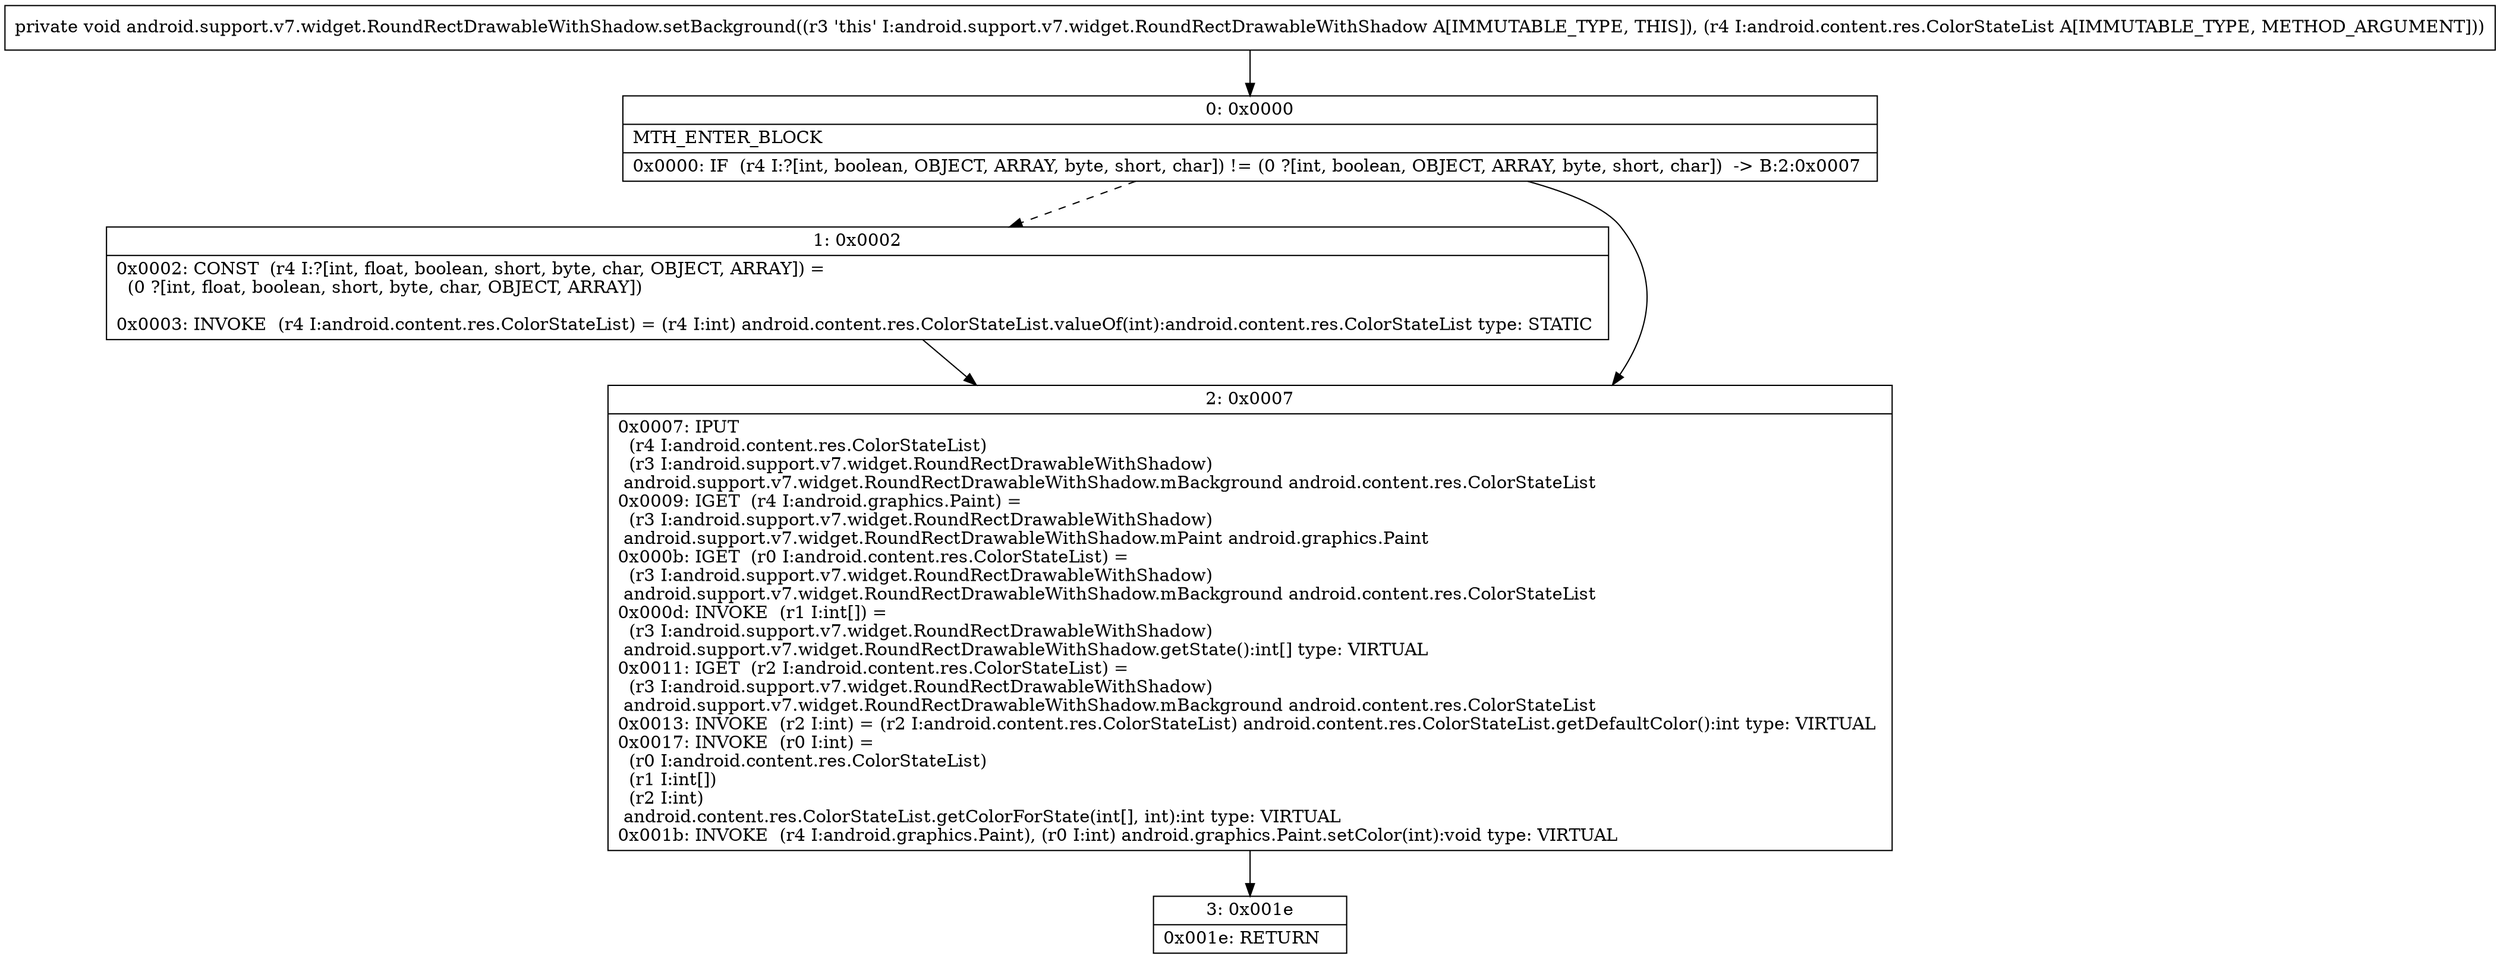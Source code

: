 digraph "CFG forandroid.support.v7.widget.RoundRectDrawableWithShadow.setBackground(Landroid\/content\/res\/ColorStateList;)V" {
Node_0 [shape=record,label="{0\:\ 0x0000|MTH_ENTER_BLOCK\l|0x0000: IF  (r4 I:?[int, boolean, OBJECT, ARRAY, byte, short, char]) != (0 ?[int, boolean, OBJECT, ARRAY, byte, short, char])  \-\> B:2:0x0007 \l}"];
Node_1 [shape=record,label="{1\:\ 0x0002|0x0002: CONST  (r4 I:?[int, float, boolean, short, byte, char, OBJECT, ARRAY]) = \l  (0 ?[int, float, boolean, short, byte, char, OBJECT, ARRAY])\l \l0x0003: INVOKE  (r4 I:android.content.res.ColorStateList) = (r4 I:int) android.content.res.ColorStateList.valueOf(int):android.content.res.ColorStateList type: STATIC \l}"];
Node_2 [shape=record,label="{2\:\ 0x0007|0x0007: IPUT  \l  (r4 I:android.content.res.ColorStateList)\l  (r3 I:android.support.v7.widget.RoundRectDrawableWithShadow)\l android.support.v7.widget.RoundRectDrawableWithShadow.mBackground android.content.res.ColorStateList \l0x0009: IGET  (r4 I:android.graphics.Paint) = \l  (r3 I:android.support.v7.widget.RoundRectDrawableWithShadow)\l android.support.v7.widget.RoundRectDrawableWithShadow.mPaint android.graphics.Paint \l0x000b: IGET  (r0 I:android.content.res.ColorStateList) = \l  (r3 I:android.support.v7.widget.RoundRectDrawableWithShadow)\l android.support.v7.widget.RoundRectDrawableWithShadow.mBackground android.content.res.ColorStateList \l0x000d: INVOKE  (r1 I:int[]) = \l  (r3 I:android.support.v7.widget.RoundRectDrawableWithShadow)\l android.support.v7.widget.RoundRectDrawableWithShadow.getState():int[] type: VIRTUAL \l0x0011: IGET  (r2 I:android.content.res.ColorStateList) = \l  (r3 I:android.support.v7.widget.RoundRectDrawableWithShadow)\l android.support.v7.widget.RoundRectDrawableWithShadow.mBackground android.content.res.ColorStateList \l0x0013: INVOKE  (r2 I:int) = (r2 I:android.content.res.ColorStateList) android.content.res.ColorStateList.getDefaultColor():int type: VIRTUAL \l0x0017: INVOKE  (r0 I:int) = \l  (r0 I:android.content.res.ColorStateList)\l  (r1 I:int[])\l  (r2 I:int)\l android.content.res.ColorStateList.getColorForState(int[], int):int type: VIRTUAL \l0x001b: INVOKE  (r4 I:android.graphics.Paint), (r0 I:int) android.graphics.Paint.setColor(int):void type: VIRTUAL \l}"];
Node_3 [shape=record,label="{3\:\ 0x001e|0x001e: RETURN   \l}"];
MethodNode[shape=record,label="{private void android.support.v7.widget.RoundRectDrawableWithShadow.setBackground((r3 'this' I:android.support.v7.widget.RoundRectDrawableWithShadow A[IMMUTABLE_TYPE, THIS]), (r4 I:android.content.res.ColorStateList A[IMMUTABLE_TYPE, METHOD_ARGUMENT])) }"];
MethodNode -> Node_0;
Node_0 -> Node_1[style=dashed];
Node_0 -> Node_2;
Node_1 -> Node_2;
Node_2 -> Node_3;
}

